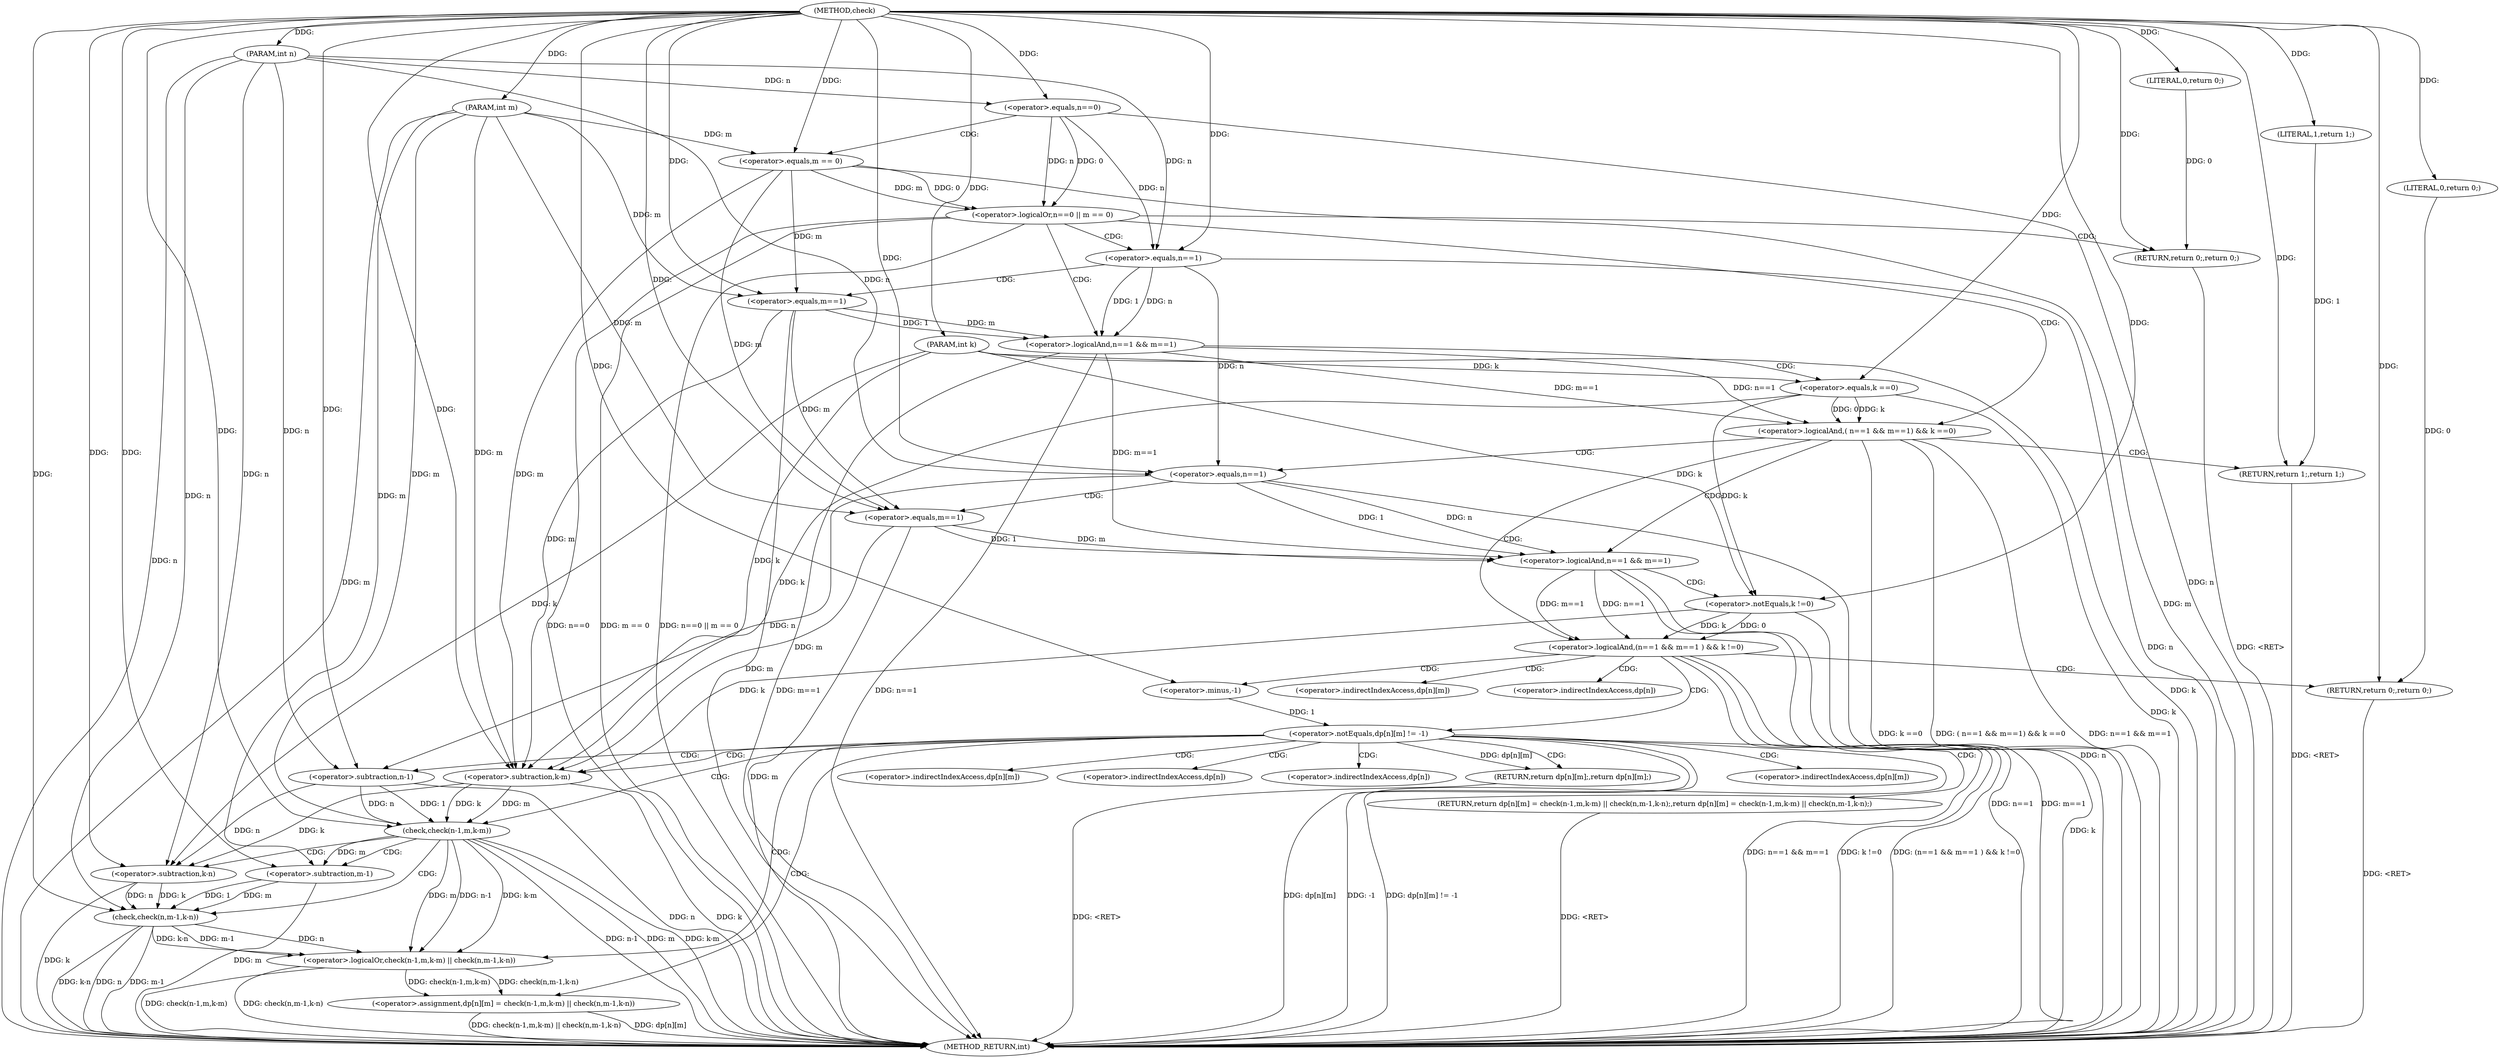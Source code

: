 digraph "check" {  
"1000172" [label = "(METHOD,check)" ]
"1000256" [label = "(METHOD_RETURN,int)" ]
"1000173" [label = "(PARAM,int n)" ]
"1000174" [label = "(PARAM,int m)" ]
"1000175" [label = "(PARAM,int k)" ]
"1000232" [label = "(RETURN,return dp[n][m] = check(n-1,m,k-m) || check(n,m-1,k-n);,return dp[n][m] = check(n-1,m,k-m) || check(n,m-1,k-n);)" ]
"1000178" [label = "(<operator>.logicalOr,n==0 || m == 0)" ]
"1000185" [label = "(RETURN,return 0;,return 0;)" ]
"1000218" [label = "(<operator>.notEquals,dp[n][m] != -1)" ]
"1000226" [label = "(RETURN,return dp[n][m];,return dp[n][m];)" ]
"1000233" [label = "(<operator>.assignment,dp[n][m] = check(n-1,m,k-m) || check(n,m-1,k-n))" ]
"1000186" [label = "(LITERAL,0,return 0;)" ]
"1000179" [label = "(<operator>.equals,n==0)" ]
"1000182" [label = "(<operator>.equals,m == 0)" ]
"1000189" [label = "(<operator>.logicalAnd,( n==1 && m==1) && k ==0)" ]
"1000200" [label = "(RETURN,return 1;,return 1;)" ]
"1000224" [label = "(<operator>.minus,-1)" ]
"1000239" [label = "(<operator>.logicalOr,check(n-1,m,k-m) || check(n,m-1,k-n))" ]
"1000201" [label = "(LITERAL,1,return 1;)" ]
"1000240" [label = "(check,check(n-1,m,k-m))" ]
"1000248" [label = "(check,check(n,m-1,k-n))" ]
"1000190" [label = "(<operator>.logicalAnd,n==1 && m==1)" ]
"1000197" [label = "(<operator>.equals,k ==0)" ]
"1000204" [label = "(<operator>.logicalAnd,(n==1 && m==1 ) && k !=0)" ]
"1000215" [label = "(RETURN,return 0;,return 0;)" ]
"1000241" [label = "(<operator>.subtraction,n-1)" ]
"1000245" [label = "(<operator>.subtraction,k-m)" ]
"1000250" [label = "(<operator>.subtraction,m-1)" ]
"1000253" [label = "(<operator>.subtraction,k-n)" ]
"1000191" [label = "(<operator>.equals,n==1)" ]
"1000194" [label = "(<operator>.equals,m==1)" ]
"1000216" [label = "(LITERAL,0,return 0;)" ]
"1000205" [label = "(<operator>.logicalAnd,n==1 && m==1)" ]
"1000212" [label = "(<operator>.notEquals,k !=0)" ]
"1000206" [label = "(<operator>.equals,n==1)" ]
"1000209" [label = "(<operator>.equals,m==1)" ]
"1000219" [label = "(<operator>.indirectIndexAccess,dp[n][m])" ]
"1000227" [label = "(<operator>.indirectIndexAccess,dp[n][m])" ]
"1000234" [label = "(<operator>.indirectIndexAccess,dp[n][m])" ]
"1000220" [label = "(<operator>.indirectIndexAccess,dp[n])" ]
"1000228" [label = "(<operator>.indirectIndexAccess,dp[n])" ]
"1000235" [label = "(<operator>.indirectIndexAccess,dp[n])" ]
  "1000226" -> "1000256"  [ label = "DDG: <RET>"] 
  "1000200" -> "1000256"  [ label = "DDG: <RET>"] 
  "1000185" -> "1000256"  [ label = "DDG: <RET>"] 
  "1000173" -> "1000256"  [ label = "DDG: n"] 
  "1000174" -> "1000256"  [ label = "DDG: m"] 
  "1000175" -> "1000256"  [ label = "DDG: k"] 
  "1000179" -> "1000256"  [ label = "DDG: n"] 
  "1000178" -> "1000256"  [ label = "DDG: n==0"] 
  "1000182" -> "1000256"  [ label = "DDG: m"] 
  "1000178" -> "1000256"  [ label = "DDG: m == 0"] 
  "1000178" -> "1000256"  [ label = "DDG: n==0 || m == 0"] 
  "1000191" -> "1000256"  [ label = "DDG: n"] 
  "1000190" -> "1000256"  [ label = "DDG: n==1"] 
  "1000194" -> "1000256"  [ label = "DDG: m"] 
  "1000190" -> "1000256"  [ label = "DDG: m==1"] 
  "1000189" -> "1000256"  [ label = "DDG: n==1 && m==1"] 
  "1000197" -> "1000256"  [ label = "DDG: k"] 
  "1000189" -> "1000256"  [ label = "DDG: k ==0"] 
  "1000189" -> "1000256"  [ label = "DDG: ( n==1 && m==1) && k ==0"] 
  "1000206" -> "1000256"  [ label = "DDG: n"] 
  "1000205" -> "1000256"  [ label = "DDG: n==1"] 
  "1000209" -> "1000256"  [ label = "DDG: m"] 
  "1000205" -> "1000256"  [ label = "DDG: m==1"] 
  "1000204" -> "1000256"  [ label = "DDG: n==1 && m==1"] 
  "1000212" -> "1000256"  [ label = "DDG: k"] 
  "1000204" -> "1000256"  [ label = "DDG: k !=0"] 
  "1000204" -> "1000256"  [ label = "DDG: (n==1 && m==1 ) && k !=0"] 
  "1000218" -> "1000256"  [ label = "DDG: dp[n][m]"] 
  "1000218" -> "1000256"  [ label = "DDG: -1"] 
  "1000218" -> "1000256"  [ label = "DDG: dp[n][m] != -1"] 
  "1000233" -> "1000256"  [ label = "DDG: dp[n][m]"] 
  "1000241" -> "1000256"  [ label = "DDG: n"] 
  "1000240" -> "1000256"  [ label = "DDG: n-1"] 
  "1000240" -> "1000256"  [ label = "DDG: m"] 
  "1000245" -> "1000256"  [ label = "DDG: k"] 
  "1000240" -> "1000256"  [ label = "DDG: k-m"] 
  "1000239" -> "1000256"  [ label = "DDG: check(n-1,m,k-m)"] 
  "1000248" -> "1000256"  [ label = "DDG: n"] 
  "1000250" -> "1000256"  [ label = "DDG: m"] 
  "1000248" -> "1000256"  [ label = "DDG: m-1"] 
  "1000253" -> "1000256"  [ label = "DDG: k"] 
  "1000248" -> "1000256"  [ label = "DDG: k-n"] 
  "1000239" -> "1000256"  [ label = "DDG: check(n,m-1,k-n)"] 
  "1000233" -> "1000256"  [ label = "DDG: check(n-1,m,k-m) || check(n,m-1,k-n)"] 
  "1000215" -> "1000256"  [ label = "DDG: <RET>"] 
  "1000232" -> "1000256"  [ label = "DDG: <RET>"] 
  "1000172" -> "1000173"  [ label = "DDG: "] 
  "1000172" -> "1000174"  [ label = "DDG: "] 
  "1000172" -> "1000175"  [ label = "DDG: "] 
  "1000186" -> "1000185"  [ label = "DDG: 0"] 
  "1000172" -> "1000185"  [ label = "DDG: "] 
  "1000218" -> "1000226"  [ label = "DDG: dp[n][m]"] 
  "1000239" -> "1000233"  [ label = "DDG: check(n,m-1,k-n)"] 
  "1000239" -> "1000233"  [ label = "DDG: check(n-1,m,k-m)"] 
  "1000179" -> "1000178"  [ label = "DDG: n"] 
  "1000179" -> "1000178"  [ label = "DDG: 0"] 
  "1000182" -> "1000178"  [ label = "DDG: m"] 
  "1000182" -> "1000178"  [ label = "DDG: 0"] 
  "1000172" -> "1000186"  [ label = "DDG: "] 
  "1000224" -> "1000218"  [ label = "DDG: 1"] 
  "1000173" -> "1000179"  [ label = "DDG: n"] 
  "1000172" -> "1000179"  [ label = "DDG: "] 
  "1000174" -> "1000182"  [ label = "DDG: m"] 
  "1000172" -> "1000182"  [ label = "DDG: "] 
  "1000201" -> "1000200"  [ label = "DDG: 1"] 
  "1000172" -> "1000200"  [ label = "DDG: "] 
  "1000172" -> "1000224"  [ label = "DDG: "] 
  "1000240" -> "1000239"  [ label = "DDG: k-m"] 
  "1000240" -> "1000239"  [ label = "DDG: m"] 
  "1000240" -> "1000239"  [ label = "DDG: n-1"] 
  "1000248" -> "1000239"  [ label = "DDG: k-n"] 
  "1000248" -> "1000239"  [ label = "DDG: m-1"] 
  "1000248" -> "1000239"  [ label = "DDG: n"] 
  "1000190" -> "1000189"  [ label = "DDG: n==1"] 
  "1000190" -> "1000189"  [ label = "DDG: m==1"] 
  "1000197" -> "1000189"  [ label = "DDG: 0"] 
  "1000197" -> "1000189"  [ label = "DDG: k"] 
  "1000172" -> "1000201"  [ label = "DDG: "] 
  "1000241" -> "1000240"  [ label = "DDG: 1"] 
  "1000241" -> "1000240"  [ label = "DDG: n"] 
  "1000245" -> "1000240"  [ label = "DDG: m"] 
  "1000245" -> "1000240"  [ label = "DDG: k"] 
  "1000174" -> "1000240"  [ label = "DDG: m"] 
  "1000172" -> "1000240"  [ label = "DDG: "] 
  "1000253" -> "1000248"  [ label = "DDG: n"] 
  "1000173" -> "1000248"  [ label = "DDG: n"] 
  "1000172" -> "1000248"  [ label = "DDG: "] 
  "1000253" -> "1000248"  [ label = "DDG: k"] 
  "1000250" -> "1000248"  [ label = "DDG: 1"] 
  "1000250" -> "1000248"  [ label = "DDG: m"] 
  "1000191" -> "1000190"  [ label = "DDG: 1"] 
  "1000191" -> "1000190"  [ label = "DDG: n"] 
  "1000194" -> "1000190"  [ label = "DDG: m"] 
  "1000194" -> "1000190"  [ label = "DDG: 1"] 
  "1000175" -> "1000197"  [ label = "DDG: k"] 
  "1000172" -> "1000197"  [ label = "DDG: "] 
  "1000216" -> "1000215"  [ label = "DDG: 0"] 
  "1000172" -> "1000215"  [ label = "DDG: "] 
  "1000206" -> "1000241"  [ label = "DDG: n"] 
  "1000173" -> "1000241"  [ label = "DDG: n"] 
  "1000172" -> "1000241"  [ label = "DDG: "] 
  "1000197" -> "1000245"  [ label = "DDG: k"] 
  "1000212" -> "1000245"  [ label = "DDG: k"] 
  "1000175" -> "1000245"  [ label = "DDG: k"] 
  "1000172" -> "1000245"  [ label = "DDG: "] 
  "1000182" -> "1000245"  [ label = "DDG: m"] 
  "1000194" -> "1000245"  [ label = "DDG: m"] 
  "1000209" -> "1000245"  [ label = "DDG: m"] 
  "1000174" -> "1000245"  [ label = "DDG: m"] 
  "1000240" -> "1000250"  [ label = "DDG: m"] 
  "1000174" -> "1000250"  [ label = "DDG: m"] 
  "1000172" -> "1000250"  [ label = "DDG: "] 
  "1000245" -> "1000253"  [ label = "DDG: k"] 
  "1000175" -> "1000253"  [ label = "DDG: k"] 
  "1000172" -> "1000253"  [ label = "DDG: "] 
  "1000241" -> "1000253"  [ label = "DDG: n"] 
  "1000173" -> "1000253"  [ label = "DDG: n"] 
  "1000179" -> "1000191"  [ label = "DDG: n"] 
  "1000173" -> "1000191"  [ label = "DDG: n"] 
  "1000172" -> "1000191"  [ label = "DDG: "] 
  "1000182" -> "1000194"  [ label = "DDG: m"] 
  "1000174" -> "1000194"  [ label = "DDG: m"] 
  "1000172" -> "1000194"  [ label = "DDG: "] 
  "1000205" -> "1000204"  [ label = "DDG: m==1"] 
  "1000205" -> "1000204"  [ label = "DDG: n==1"] 
  "1000212" -> "1000204"  [ label = "DDG: 0"] 
  "1000212" -> "1000204"  [ label = "DDG: k"] 
  "1000172" -> "1000216"  [ label = "DDG: "] 
  "1000206" -> "1000205"  [ label = "DDG: n"] 
  "1000206" -> "1000205"  [ label = "DDG: 1"] 
  "1000190" -> "1000205"  [ label = "DDG: m==1"] 
  "1000209" -> "1000205"  [ label = "DDG: m"] 
  "1000209" -> "1000205"  [ label = "DDG: 1"] 
  "1000197" -> "1000212"  [ label = "DDG: k"] 
  "1000175" -> "1000212"  [ label = "DDG: k"] 
  "1000172" -> "1000212"  [ label = "DDG: "] 
  "1000191" -> "1000206"  [ label = "DDG: n"] 
  "1000173" -> "1000206"  [ label = "DDG: n"] 
  "1000172" -> "1000206"  [ label = "DDG: "] 
  "1000182" -> "1000209"  [ label = "DDG: m"] 
  "1000194" -> "1000209"  [ label = "DDG: m"] 
  "1000174" -> "1000209"  [ label = "DDG: m"] 
  "1000172" -> "1000209"  [ label = "DDG: "] 
  "1000178" -> "1000191"  [ label = "CDG: "] 
  "1000178" -> "1000189"  [ label = "CDG: "] 
  "1000178" -> "1000190"  [ label = "CDG: "] 
  "1000178" -> "1000185"  [ label = "CDG: "] 
  "1000218" -> "1000239"  [ label = "CDG: "] 
  "1000218" -> "1000233"  [ label = "CDG: "] 
  "1000218" -> "1000227"  [ label = "CDG: "] 
  "1000218" -> "1000234"  [ label = "CDG: "] 
  "1000218" -> "1000235"  [ label = "CDG: "] 
  "1000218" -> "1000241"  [ label = "CDG: "] 
  "1000218" -> "1000240"  [ label = "CDG: "] 
  "1000218" -> "1000245"  [ label = "CDG: "] 
  "1000218" -> "1000226"  [ label = "CDG: "] 
  "1000218" -> "1000232"  [ label = "CDG: "] 
  "1000218" -> "1000228"  [ label = "CDG: "] 
  "1000179" -> "1000182"  [ label = "CDG: "] 
  "1000189" -> "1000200"  [ label = "CDG: "] 
  "1000189" -> "1000204"  [ label = "CDG: "] 
  "1000189" -> "1000206"  [ label = "CDG: "] 
  "1000189" -> "1000205"  [ label = "CDG: "] 
  "1000240" -> "1000253"  [ label = "CDG: "] 
  "1000240" -> "1000250"  [ label = "CDG: "] 
  "1000240" -> "1000248"  [ label = "CDG: "] 
  "1000190" -> "1000197"  [ label = "CDG: "] 
  "1000191" -> "1000194"  [ label = "CDG: "] 
  "1000204" -> "1000219"  [ label = "CDG: "] 
  "1000204" -> "1000215"  [ label = "CDG: "] 
  "1000204" -> "1000220"  [ label = "CDG: "] 
  "1000204" -> "1000218"  [ label = "CDG: "] 
  "1000204" -> "1000224"  [ label = "CDG: "] 
  "1000205" -> "1000212"  [ label = "CDG: "] 
  "1000206" -> "1000209"  [ label = "CDG: "] 
}
